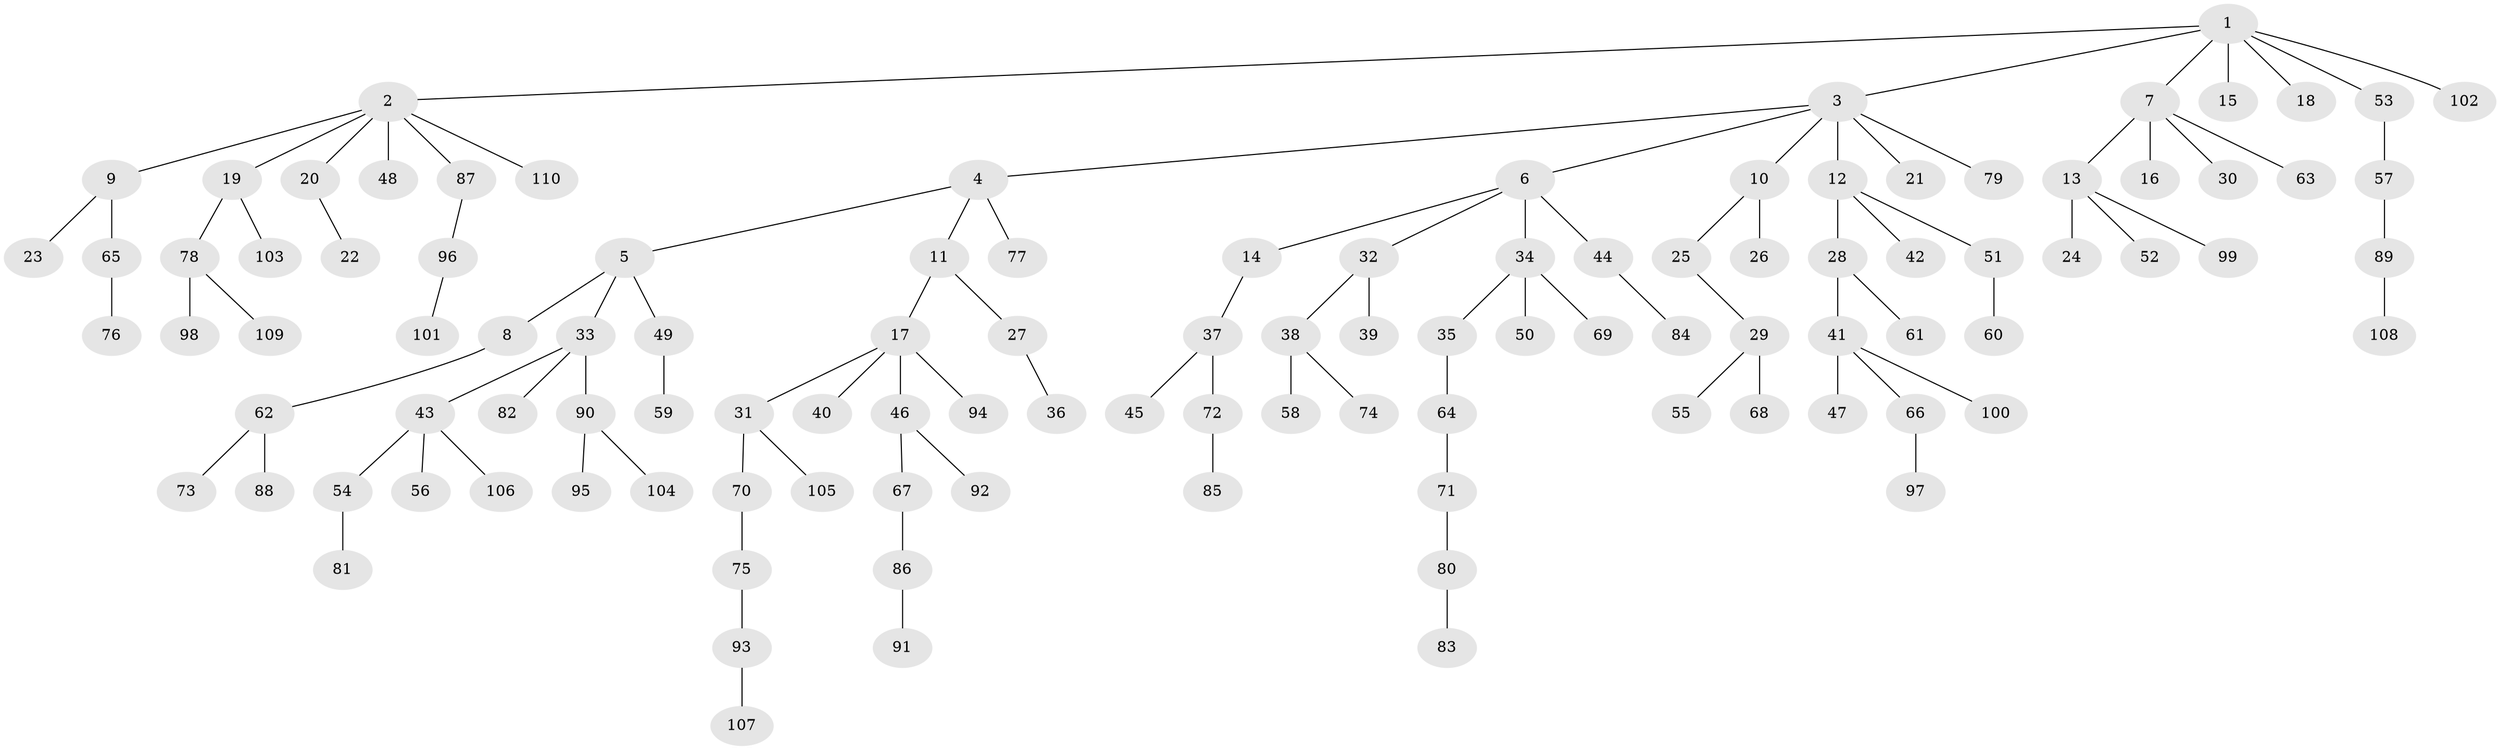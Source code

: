 // coarse degree distribution, {7: 0.012987012987012988, 6: 0.03896103896103896, 3: 0.12987012987012986, 4: 0.03896103896103896, 5: 0.025974025974025976, 2: 0.22077922077922077, 1: 0.5324675324675324}
// Generated by graph-tools (version 1.1) at 2025/52/02/27/25 19:52:13]
// undirected, 110 vertices, 109 edges
graph export_dot {
graph [start="1"]
  node [color=gray90,style=filled];
  1;
  2;
  3;
  4;
  5;
  6;
  7;
  8;
  9;
  10;
  11;
  12;
  13;
  14;
  15;
  16;
  17;
  18;
  19;
  20;
  21;
  22;
  23;
  24;
  25;
  26;
  27;
  28;
  29;
  30;
  31;
  32;
  33;
  34;
  35;
  36;
  37;
  38;
  39;
  40;
  41;
  42;
  43;
  44;
  45;
  46;
  47;
  48;
  49;
  50;
  51;
  52;
  53;
  54;
  55;
  56;
  57;
  58;
  59;
  60;
  61;
  62;
  63;
  64;
  65;
  66;
  67;
  68;
  69;
  70;
  71;
  72;
  73;
  74;
  75;
  76;
  77;
  78;
  79;
  80;
  81;
  82;
  83;
  84;
  85;
  86;
  87;
  88;
  89;
  90;
  91;
  92;
  93;
  94;
  95;
  96;
  97;
  98;
  99;
  100;
  101;
  102;
  103;
  104;
  105;
  106;
  107;
  108;
  109;
  110;
  1 -- 2;
  1 -- 3;
  1 -- 7;
  1 -- 15;
  1 -- 18;
  1 -- 53;
  1 -- 102;
  2 -- 9;
  2 -- 19;
  2 -- 20;
  2 -- 48;
  2 -- 87;
  2 -- 110;
  3 -- 4;
  3 -- 6;
  3 -- 10;
  3 -- 12;
  3 -- 21;
  3 -- 79;
  4 -- 5;
  4 -- 11;
  4 -- 77;
  5 -- 8;
  5 -- 33;
  5 -- 49;
  6 -- 14;
  6 -- 32;
  6 -- 34;
  6 -- 44;
  7 -- 13;
  7 -- 16;
  7 -- 30;
  7 -- 63;
  8 -- 62;
  9 -- 23;
  9 -- 65;
  10 -- 25;
  10 -- 26;
  11 -- 17;
  11 -- 27;
  12 -- 28;
  12 -- 42;
  12 -- 51;
  13 -- 24;
  13 -- 52;
  13 -- 99;
  14 -- 37;
  17 -- 31;
  17 -- 40;
  17 -- 46;
  17 -- 94;
  19 -- 78;
  19 -- 103;
  20 -- 22;
  25 -- 29;
  27 -- 36;
  28 -- 41;
  28 -- 61;
  29 -- 55;
  29 -- 68;
  31 -- 70;
  31 -- 105;
  32 -- 38;
  32 -- 39;
  33 -- 43;
  33 -- 82;
  33 -- 90;
  34 -- 35;
  34 -- 50;
  34 -- 69;
  35 -- 64;
  37 -- 45;
  37 -- 72;
  38 -- 58;
  38 -- 74;
  41 -- 47;
  41 -- 66;
  41 -- 100;
  43 -- 54;
  43 -- 56;
  43 -- 106;
  44 -- 84;
  46 -- 67;
  46 -- 92;
  49 -- 59;
  51 -- 60;
  53 -- 57;
  54 -- 81;
  57 -- 89;
  62 -- 73;
  62 -- 88;
  64 -- 71;
  65 -- 76;
  66 -- 97;
  67 -- 86;
  70 -- 75;
  71 -- 80;
  72 -- 85;
  75 -- 93;
  78 -- 98;
  78 -- 109;
  80 -- 83;
  86 -- 91;
  87 -- 96;
  89 -- 108;
  90 -- 95;
  90 -- 104;
  93 -- 107;
  96 -- 101;
}
